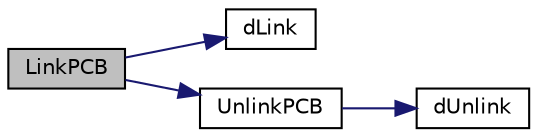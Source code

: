 digraph "LinkPCB"
{
 // LATEX_PDF_SIZE
  edge [fontname="Helvetica",fontsize="10",labelfontname="Helvetica",labelfontsize="10"];
  node [fontname="Helvetica",fontsize="10",shape=record];
  rankdir="LR";
  Node1 [label="LinkPCB",height=0.2,width=0.4,color="black", fillcolor="grey75", style="filled", fontcolor="black",tooltip="Links a PCB into a specific priority queue."];
  Node1 -> Node2 [color="midnightblue",fontsize="10",style="solid",fontname="Helvetica"];
  Node2 [label="dLink",height=0.2,width=0.4,color="black", fillcolor="white", style="filled",URL="$dlist_8c.html#af800d7b4d997230f7d590c452dcb1ea3",tooltip="Links a node into the back of another."];
  Node1 -> Node3 [color="midnightblue",fontsize="10",style="solid",fontname="Helvetica"];
  Node3 [label="UnlinkPCB",height=0.2,width=0.4,color="black", fillcolor="white", style="filled",URL="$k__scheduler_8c.html#a020cd5ae59a5fa38146a31260f17ee30",tooltip="Unlinks PCB from its Process queue."];
  Node3 -> Node4 [color="midnightblue",fontsize="10",style="solid",fontname="Helvetica"];
  Node4 [label="dUnlink",height=0.2,width=0.4,color="black", fillcolor="white", style="filled",URL="$dlist_8c.html#a4ac5bcc32a4b91f514e4eeff11361b61",tooltip="Unlinks a node from its current list."];
}
